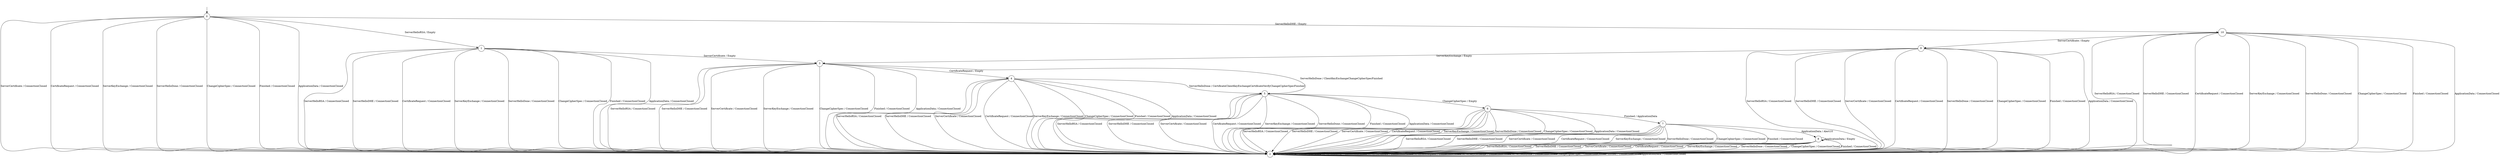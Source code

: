 digraph g {
__start0 [label="" shape="none"];

	s0 [shape="circle" label="0"];
	s1 [shape="circle" label="1"];
	s2 [shape="circle" label="2"];
	s3 [shape="circle" label="3"];
	s4 [shape="circle" label="4"];
	s5 [shape="circle" label="5"];
	s6 [shape="circle" label="6"];
	s7 [shape="circle" label="7"];
	s8 [shape="circle" label="8"];
	s9 [shape="circle" label="9"];
	s10 [shape="circle" label="10"];
	s0 -> s1[label="ServerHelloRSA / Empty"]
	s0 -> s10[label="ServerHelloDHE / Empty"]
	s0 -> s2[label="ServerCertificate / ConnectionClosed"]
	s0 -> s2[label="CertificateRequest / ConnectionClosed"]
	s0 -> s2[label="ServerKeyExchange / ConnectionClosed"]
	s0 -> s2[label="ServerHelloDone / ConnectionClosed"]
	s0 -> s2[label="ChangeCipherSpec / ConnectionClosed"]
	s0 -> s2[label="Finished / ConnectionClosed"]
	s0 -> s2[label="ApplicationData / ConnectionClosed"]
	s1 -> s2[label="ServerHelloRSA / ConnectionClosed"]
	s1 -> s2[label="ServerHelloDHE / ConnectionClosed"]
	s1 -> s3[label="ServerCertificate / Empty"]
	s1 -> s2[label="CertificateRequest / ConnectionClosed"]
	s1 -> s2[label="ServerKeyExchange / ConnectionClosed"]
	s1 -> s2[label="ServerHelloDone / ConnectionClosed"]
	s1 -> s2[label="ChangeCipherSpec / ConnectionClosed"]
	s1 -> s2[label="Finished / ConnectionClosed"]
	s1 -> s2[label="ApplicationData / ConnectionClosed"]
	s2 -> s2[label="ServerHelloRSA / ConnectionClosed"]
	s2 -> s2[label="ServerHelloDHE / ConnectionClosed"]
	s2 -> s2[label="ServerCertificate / ConnectionClosed"]
	s2 -> s2[label="CertificateRequest / ConnectionClosed"]
	s2 -> s2[label="ServerKeyExchange / ConnectionClosed"]
	s2 -> s2[label="ServerHelloDone / ConnectionClosed"]
	s2 -> s2[label="ChangeCipherSpec / ConnectionClosed"]
	s2 -> s2[label="Finished / ConnectionClosed"]
	s2 -> s2[label="ApplicationData / ConnectionClosed"]
	s3 -> s2[label="ServerHelloRSA / ConnectionClosed"]
	s3 -> s2[label="ServerHelloDHE / ConnectionClosed"]
	s3 -> s2[label="ServerCertificate / ConnectionClosed"]
	s3 -> s4[label="CertificateRequest / Empty"]
	s3 -> s2[label="ServerKeyExchange / ConnectionClosed"]
	s3 -> s5[label="ServerHelloDone / ClientKeyExchangeChangeCipherSpecFinished"]
	s3 -> s2[label="ChangeCipherSpec / ConnectionClosed"]
	s3 -> s2[label="Finished / ConnectionClosed"]
	s3 -> s2[label="ApplicationData / ConnectionClosed"]
	s4 -> s2[label="ServerHelloRSA / ConnectionClosed"]
	s4 -> s2[label="ServerHelloDHE / ConnectionClosed"]
	s4 -> s2[label="ServerCertificate / ConnectionClosed"]
	s4 -> s2[label="CertificateRequest / ConnectionClosed"]
	s4 -> s2[label="ServerKeyExchange / ConnectionClosed"]
	s4 -> s5[label="ServerHelloDone / CertificateClientKeyExchangeCertificateVerifyChangeCipherSpecFinished"]
	s4 -> s2[label="ChangeCipherSpec / ConnectionClosed"]
	s4 -> s2[label="Finished / ConnectionClosed"]
	s4 -> s2[label="ApplicationData / ConnectionClosed"]
	s5 -> s2[label="ServerHelloRSA / ConnectionClosed"]
	s5 -> s2[label="ServerHelloDHE / ConnectionClosed"]
	s5 -> s2[label="ServerCertificate / ConnectionClosed"]
	s5 -> s2[label="CertificateRequest / ConnectionClosed"]
	s5 -> s2[label="ServerKeyExchange / ConnectionClosed"]
	s5 -> s2[label="ServerHelloDone / ConnectionClosed"]
	s5 -> s6[label="ChangeCipherSpec / Empty"]
	s5 -> s2[label="Finished / ConnectionClosed"]
	s5 -> s2[label="ApplicationData / ConnectionClosed"]
	s6 -> s2[label="ServerHelloRSA / ConnectionClosed"]
	s6 -> s2[label="ServerHelloDHE / ConnectionClosed"]
	s6 -> s2[label="ServerCertificate / ConnectionClosed"]
	s6 -> s2[label="CertificateRequest / ConnectionClosed"]
	s6 -> s2[label="ServerKeyExchange / ConnectionClosed"]
	s6 -> s2[label="ServerHelloDone / ConnectionClosed"]
	s6 -> s2[label="ChangeCipherSpec / ConnectionClosed"]
	s6 -> s7[label="Finished / ApplicationData"]
	s6 -> s2[label="ApplicationData / ConnectionClosed"]
	s7 -> s2[label="ServerHelloRSA / ConnectionClosed"]
	s7 -> s2[label="ServerHelloDHE / ConnectionClosed"]
	s7 -> s2[label="ServerCertificate / ConnectionClosed"]
	s7 -> s2[label="CertificateRequest / ConnectionClosed"]
	s7 -> s2[label="ServerKeyExchange / ConnectionClosed"]
	s7 -> s2[label="ServerHelloDone / ConnectionClosed"]
	s7 -> s2[label="ChangeCipherSpec / ConnectionClosed"]
	s7 -> s2[label="Finished / ConnectionClosed"]
	s7 -> s8[label="ApplicationData / Alert10"]
	s8 -> s2[label="ServerHelloRSA / ConnectionClosed"]
	s8 -> s2[label="ServerHelloDHE / ConnectionClosed"]
	s8 -> s2[label="ServerCertificate / ConnectionClosed"]
	s8 -> s2[label="CertificateRequest / ConnectionClosed"]
	s8 -> s2[label="ServerKeyExchange / ConnectionClosed"]
	s8 -> s2[label="ServerHelloDone / ConnectionClosed"]
	s8 -> s2[label="ChangeCipherSpec / ConnectionClosed"]
	s8 -> s2[label="Finished / ConnectionClosed"]
	s8 -> s8[label="ApplicationData / Empty"]
	s9 -> s2[label="ServerHelloRSA / ConnectionClosed"]
	s9 -> s2[label="ServerHelloDHE / ConnectionClosed"]
	s9 -> s2[label="ServerCertificate / ConnectionClosed"]
	s9 -> s2[label="CertificateRequest / ConnectionClosed"]
	s9 -> s3[label="ServerKeyExchange / Empty"]
	s9 -> s2[label="ServerHelloDone / ConnectionClosed"]
	s9 -> s2[label="ChangeCipherSpec / ConnectionClosed"]
	s9 -> s2[label="Finished / ConnectionClosed"]
	s9 -> s2[label="ApplicationData / ConnectionClosed"]
	s10 -> s2[label="ServerHelloRSA / ConnectionClosed"]
	s10 -> s2[label="ServerHelloDHE / ConnectionClosed"]
	s10 -> s9[label="ServerCertificate / Empty"]
	s10 -> s2[label="CertificateRequest / ConnectionClosed"]
	s10 -> s2[label="ServerKeyExchange / ConnectionClosed"]
	s10 -> s2[label="ServerHelloDone / ConnectionClosed"]
	s10 -> s2[label="ChangeCipherSpec / ConnectionClosed"]
	s10 -> s2[label="Finished / ConnectionClosed"]
	s10 -> s2[label="ApplicationData / ConnectionClosed"]

__start0 -> s0;
}
